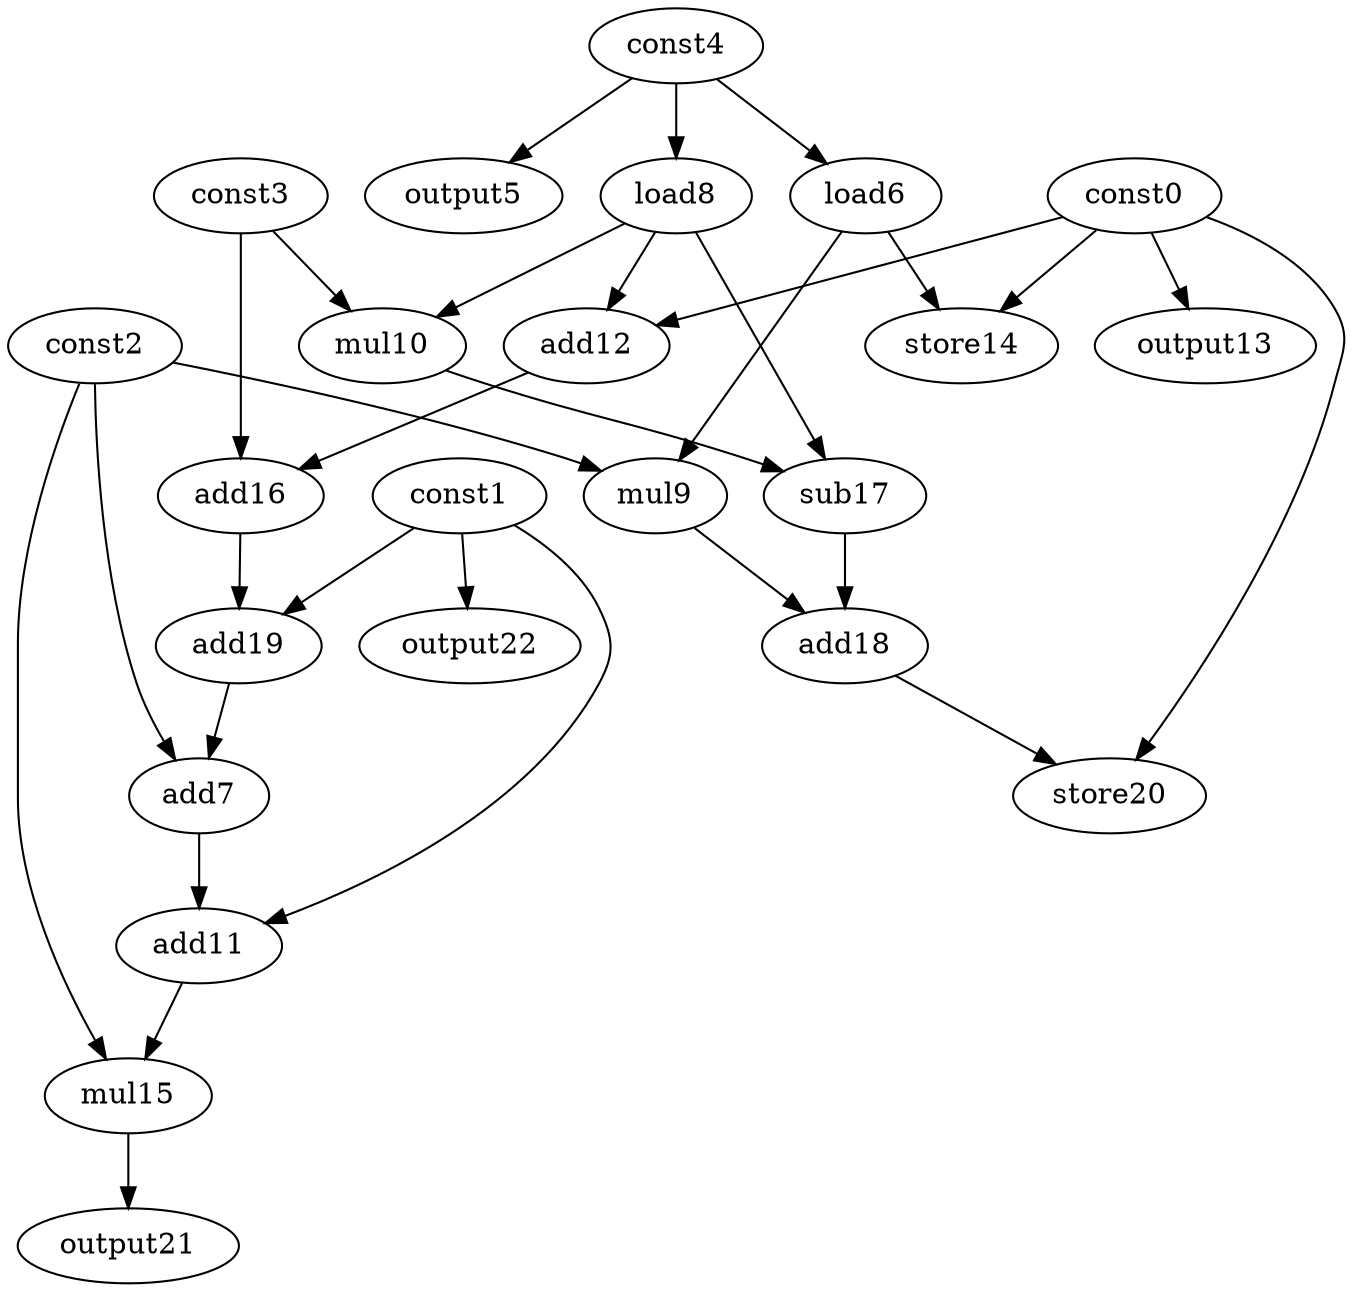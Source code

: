 digraph G { 
const0[opcode=const]; 
const1[opcode=const]; 
const2[opcode=const]; 
const3[opcode=const]; 
const4[opcode=const]; 
output5[opcode=output]; 
load6[opcode=load]; 
add7[opcode=add]; 
load8[opcode=load]; 
mul9[opcode=mul]; 
mul10[opcode=mul]; 
add11[opcode=add]; 
add12[opcode=add]; 
output13[opcode=output]; 
store14[opcode=store]; 
mul15[opcode=mul]; 
add16[opcode=add]; 
sub17[opcode=sub]; 
add18[opcode=add]; 
add19[opcode=add]; 
store20[opcode=store]; 
output21[opcode=output]; 
output22[opcode=output]; 
const4->output5[operand=0];
const4->load6[operand=0];
const4->load8[operand=0];
const0->output13[operand=0];
const1->output22[operand=0];
const2->mul9[operand=0];
load6->mul9[operand=1];
load8->mul10[operand=0];
const3->mul10[operand=1];
const0->add12[operand=0];
load8->add12[operand=1];
const0->store14[operand=0];
load6->store14[operand=1];
const3->add16[operand=0];
add12->add16[operand=1];
load8->sub17[operand=0];
mul10->sub17[operand=1];
sub17->add18[operand=0];
mul9->add18[operand=1];
add16->add19[operand=0];
const1->add19[operand=1];
const2->add7[operand=0];
add19->add7[operand=1];
const0->store20[operand=0];
add18->store20[operand=1];
add7->add11[operand=0];
const1->add11[operand=1];
const2->mul15[operand=0];
add11->mul15[operand=1];
mul15->output21[operand=0];
}
